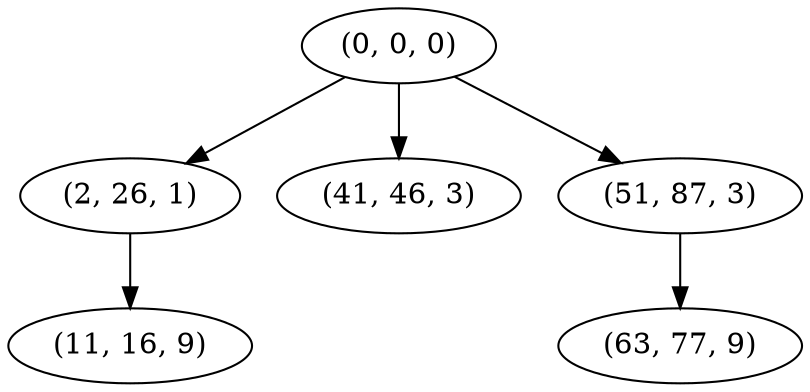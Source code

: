 digraph tree {
    "(0, 0, 0)";
    "(2, 26, 1)";
    "(11, 16, 9)";
    "(41, 46, 3)";
    "(51, 87, 3)";
    "(63, 77, 9)";
    "(0, 0, 0)" -> "(2, 26, 1)";
    "(0, 0, 0)" -> "(41, 46, 3)";
    "(0, 0, 0)" -> "(51, 87, 3)";
    "(2, 26, 1)" -> "(11, 16, 9)";
    "(51, 87, 3)" -> "(63, 77, 9)";
}
